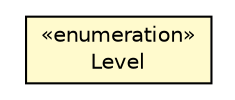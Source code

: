 #!/usr/local/bin/dot
#
# Class diagram 
# Generated by UMLGraph version R5_6-24-gf6e263 (http://www.umlgraph.org/)
#

digraph G {
	edge [fontname="Helvetica",fontsize=10,labelfontname="Helvetica",labelfontsize=10];
	node [fontname="Helvetica",fontsize=10,shape=plaintext];
	nodesep=0.25;
	ranksep=0.5;
	// io.reinert.requestor.core.Store.Level
	c83893 [label=<<table title="io.reinert.requestor.core.Store.Level" border="0" cellborder="1" cellspacing="0" cellpadding="2" port="p" bgcolor="lemonChiffon" href="./Store.Level.html">
		<tr><td><table border="0" cellspacing="0" cellpadding="1">
<tr><td align="center" balign="center"> &#171;enumeration&#187; </td></tr>
<tr><td align="center" balign="center"> Level </td></tr>
		</table></td></tr>
		</table>>, URL="./Store.Level.html", fontname="Helvetica", fontcolor="black", fontsize=10.0];
}

